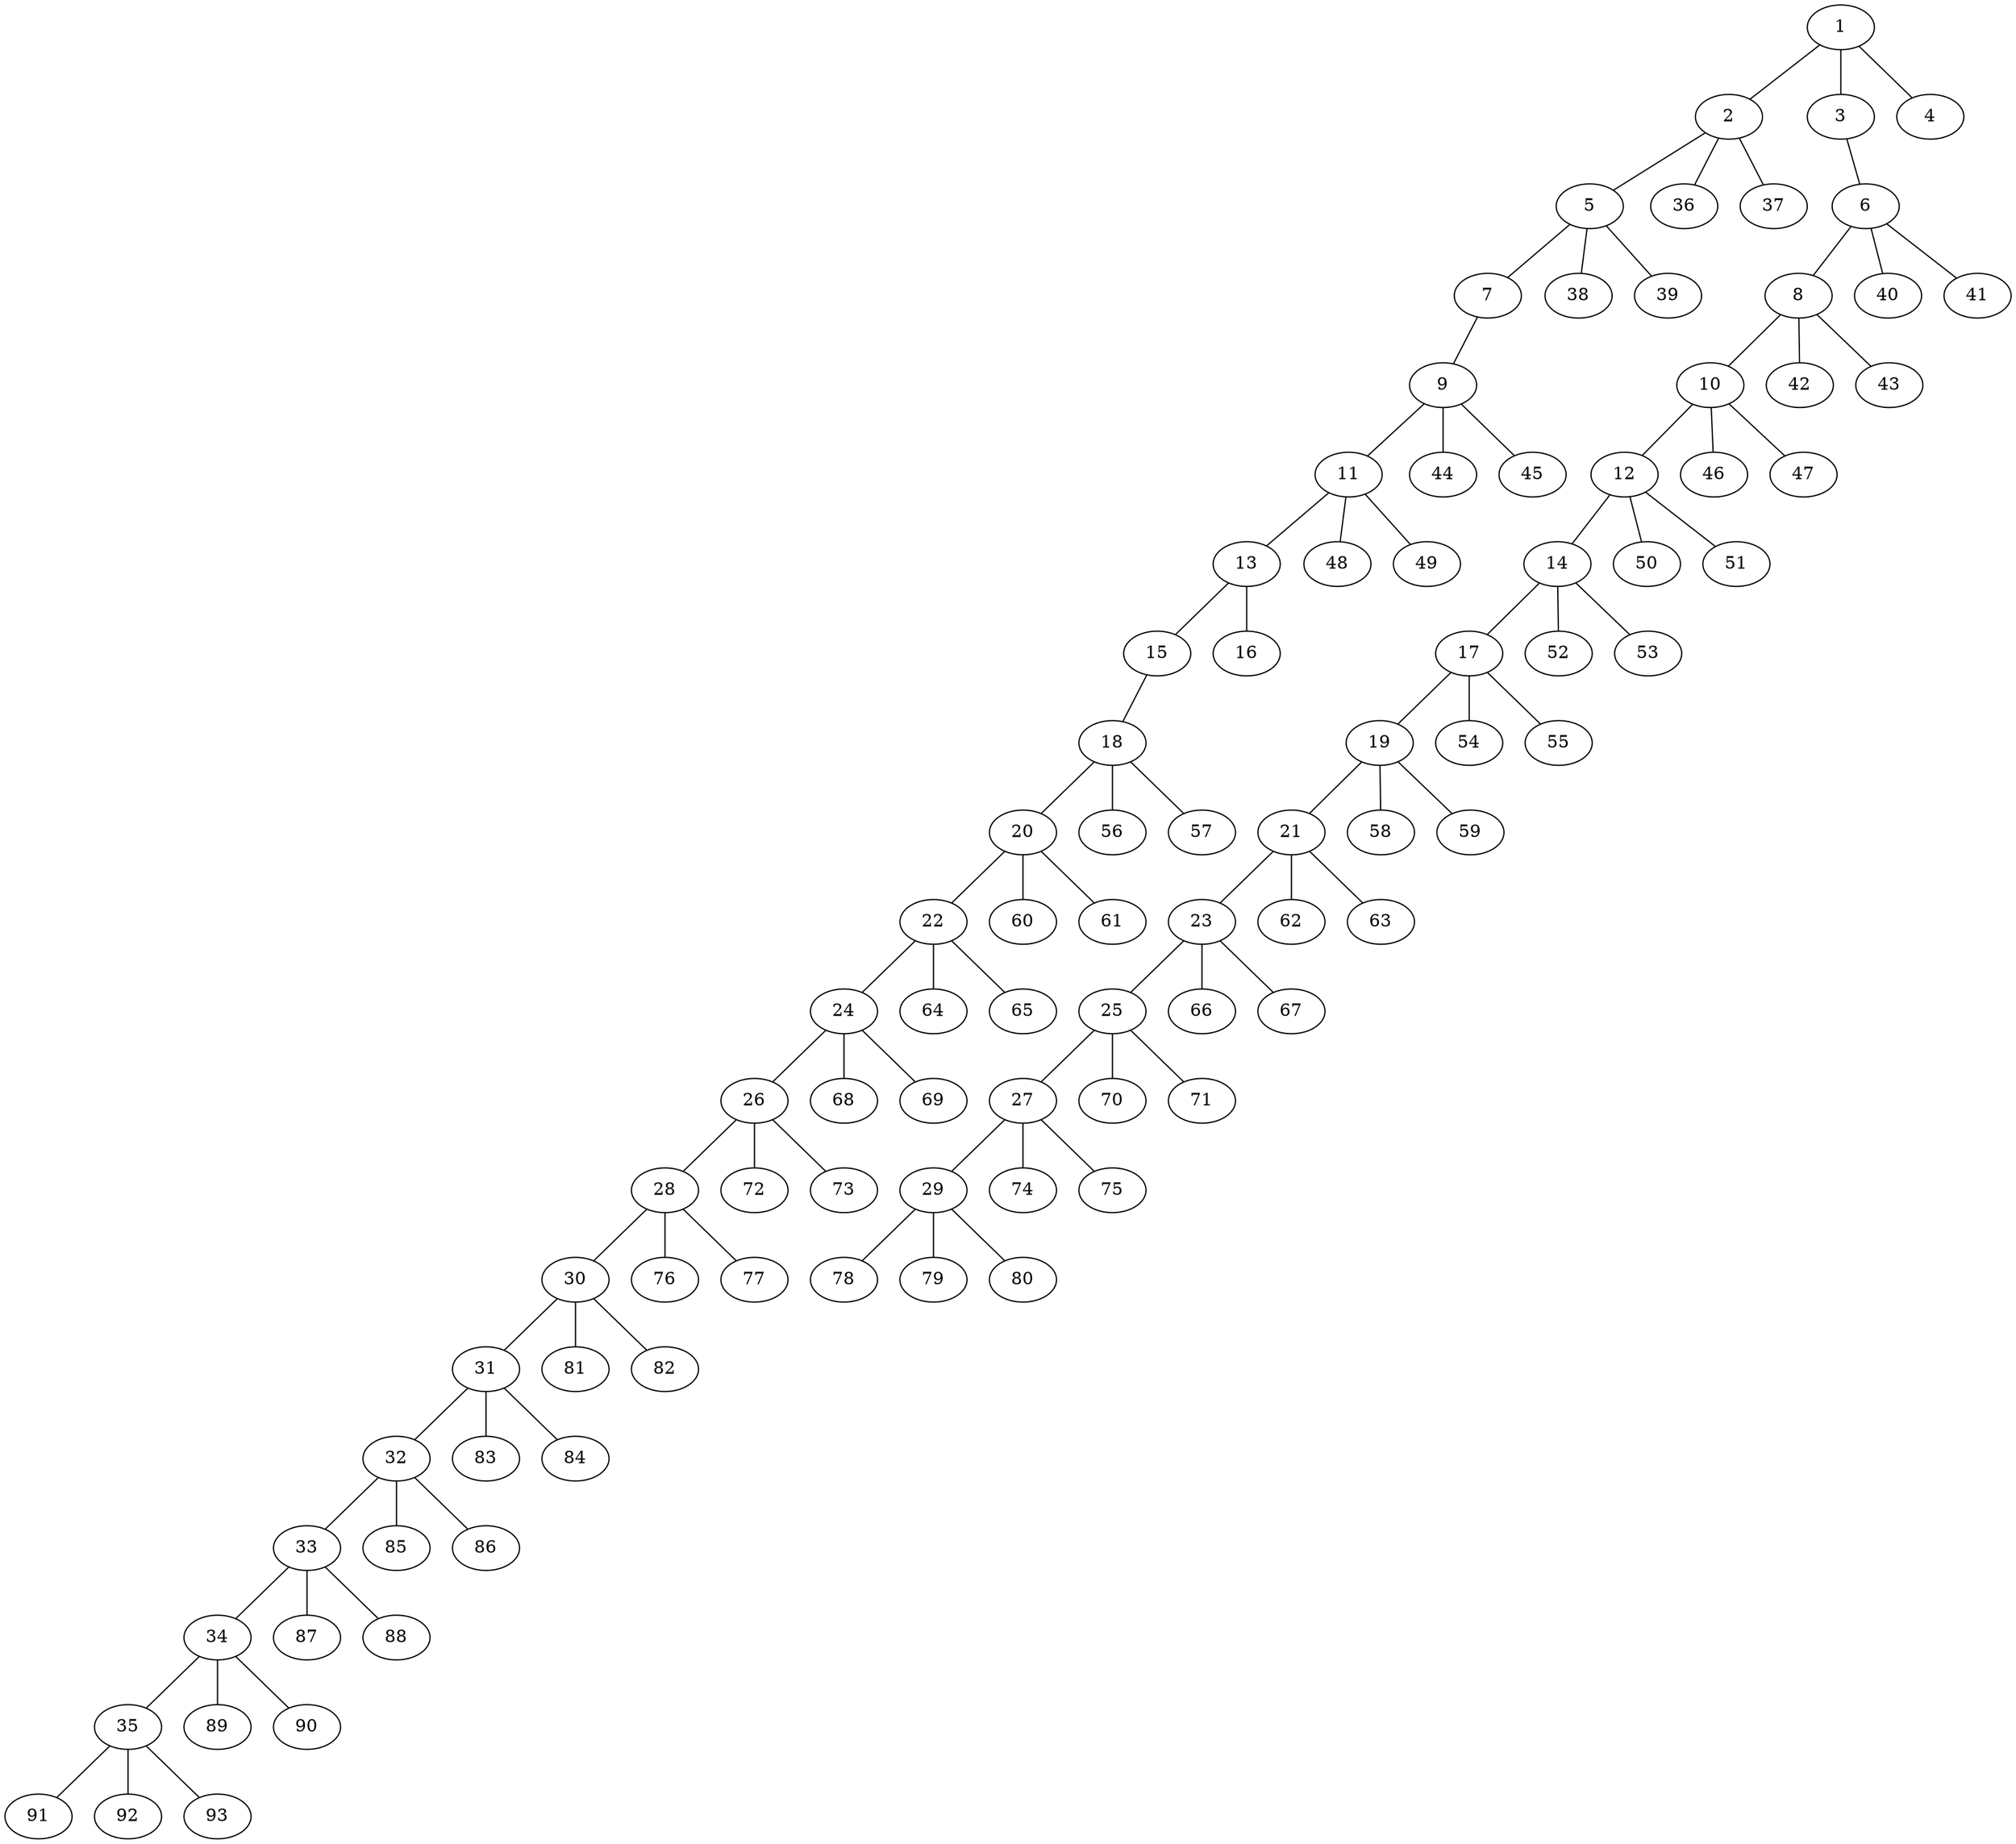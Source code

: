 graph molecule_749 {
	1	 [chem=C];
	2	 [chem=C];
	1 -- 2	 [valence=1];
	3	 [chem=O];
	1 -- 3	 [valence=1];
	4	 [chem=O];
	1 -- 4	 [valence=2];
	5	 [chem=C];
	2 -- 5	 [valence=1];
	36	 [chem=H];
	2 -- 36	 [valence=1];
	37	 [chem=H];
	2 -- 37	 [valence=1];
	6	 [chem=C];
	3 -- 6	 [valence=1];
	7	 [chem=S];
	5 -- 7	 [valence=1];
	38	 [chem=H];
	5 -- 38	 [valence=1];
	39	 [chem=H];
	5 -- 39	 [valence=1];
	8	 [chem=C];
	6 -- 8	 [valence=1];
	40	 [chem=H];
	6 -- 40	 [valence=1];
	41	 [chem=H];
	6 -- 41	 [valence=1];
	9	 [chem=C];
	7 -- 9	 [valence=1];
	10	 [chem=C];
	8 -- 10	 [valence=1];
	42	 [chem=H];
	8 -- 42	 [valence=1];
	43	 [chem=H];
	8 -- 43	 [valence=1];
	11	 [chem=C];
	9 -- 11	 [valence=1];
	44	 [chem=H];
	9 -- 44	 [valence=1];
	45	 [chem=H];
	9 -- 45	 [valence=1];
	12	 [chem=C];
	10 -- 12	 [valence=1];
	46	 [chem=H];
	10 -- 46	 [valence=1];
	47	 [chem=H];
	10 -- 47	 [valence=1];
	13	 [chem=C];
	11 -- 13	 [valence=1];
	48	 [chem=H];
	11 -- 48	 [valence=1];
	49	 [chem=H];
	11 -- 49	 [valence=1];
	14	 [chem=C];
	12 -- 14	 [valence=1];
	50	 [chem=H];
	12 -- 50	 [valence=1];
	51	 [chem=H];
	12 -- 51	 [valence=1];
	15	 [chem=O];
	13 -- 15	 [valence=1];
	16	 [chem=O];
	13 -- 16	 [valence=2];
	17	 [chem=C];
	14 -- 17	 [valence=1];
	52	 [chem=H];
	14 -- 52	 [valence=1];
	53	 [chem=H];
	14 -- 53	 [valence=1];
	18	 [chem=C];
	15 -- 18	 [valence=1];
	19	 [chem=C];
	17 -- 19	 [valence=1];
	54	 [chem=H];
	17 -- 54	 [valence=1];
	55	 [chem=H];
	17 -- 55	 [valence=1];
	20	 [chem=C];
	18 -- 20	 [valence=1];
	56	 [chem=H];
	18 -- 56	 [valence=1];
	57	 [chem=H];
	18 -- 57	 [valence=1];
	21	 [chem=C];
	19 -- 21	 [valence=1];
	58	 [chem=H];
	19 -- 58	 [valence=1];
	59	 [chem=H];
	19 -- 59	 [valence=1];
	22	 [chem=C];
	20 -- 22	 [valence=1];
	60	 [chem=H];
	20 -- 60	 [valence=1];
	61	 [chem=H];
	20 -- 61	 [valence=1];
	23	 [chem=C];
	21 -- 23	 [valence=1];
	62	 [chem=H];
	21 -- 62	 [valence=1];
	63	 [chem=H];
	21 -- 63	 [valence=1];
	24	 [chem=C];
	22 -- 24	 [valence=1];
	64	 [chem=H];
	22 -- 64	 [valence=1];
	65	 [chem=H];
	22 -- 65	 [valence=1];
	25	 [chem=C];
	23 -- 25	 [valence=1];
	66	 [chem=H];
	23 -- 66	 [valence=1];
	67	 [chem=H];
	23 -- 67	 [valence=1];
	26	 [chem=C];
	24 -- 26	 [valence=1];
	68	 [chem=H];
	24 -- 68	 [valence=1];
	69	 [chem=H];
	24 -- 69	 [valence=1];
	27	 [chem=C];
	25 -- 27	 [valence=1];
	70	 [chem=H];
	25 -- 70	 [valence=1];
	71	 [chem=H];
	25 -- 71	 [valence=1];
	28	 [chem=C];
	26 -- 28	 [valence=1];
	72	 [chem=H];
	26 -- 72	 [valence=1];
	73	 [chem=H];
	26 -- 73	 [valence=1];
	29	 [chem=C];
	27 -- 29	 [valence=1];
	74	 [chem=H];
	27 -- 74	 [valence=1];
	75	 [chem=H];
	27 -- 75	 [valence=1];
	30	 [chem=C];
	28 -- 30	 [valence=1];
	76	 [chem=H];
	28 -- 76	 [valence=1];
	77	 [chem=H];
	28 -- 77	 [valence=1];
	78	 [chem=H];
	29 -- 78	 [valence=1];
	79	 [chem=H];
	29 -- 79	 [valence=1];
	80	 [chem=H];
	29 -- 80	 [valence=1];
	31	 [chem=C];
	30 -- 31	 [valence=1];
	81	 [chem=H];
	30 -- 81	 [valence=1];
	82	 [chem=H];
	30 -- 82	 [valence=1];
	32	 [chem=C];
	31 -- 32	 [valence=1];
	83	 [chem=H];
	31 -- 83	 [valence=1];
	84	 [chem=H];
	31 -- 84	 [valence=1];
	33	 [chem=C];
	32 -- 33	 [valence=1];
	85	 [chem=H];
	32 -- 85	 [valence=1];
	86	 [chem=H];
	32 -- 86	 [valence=1];
	34	 [chem=C];
	33 -- 34	 [valence=1];
	87	 [chem=H];
	33 -- 87	 [valence=1];
	88	 [chem=H];
	33 -- 88	 [valence=1];
	35	 [chem=C];
	34 -- 35	 [valence=1];
	89	 [chem=H];
	34 -- 89	 [valence=1];
	90	 [chem=H];
	34 -- 90	 [valence=1];
	91	 [chem=H];
	35 -- 91	 [valence=1];
	92	 [chem=H];
	35 -- 92	 [valence=1];
	93	 [chem=H];
	35 -- 93	 [valence=1];
}
